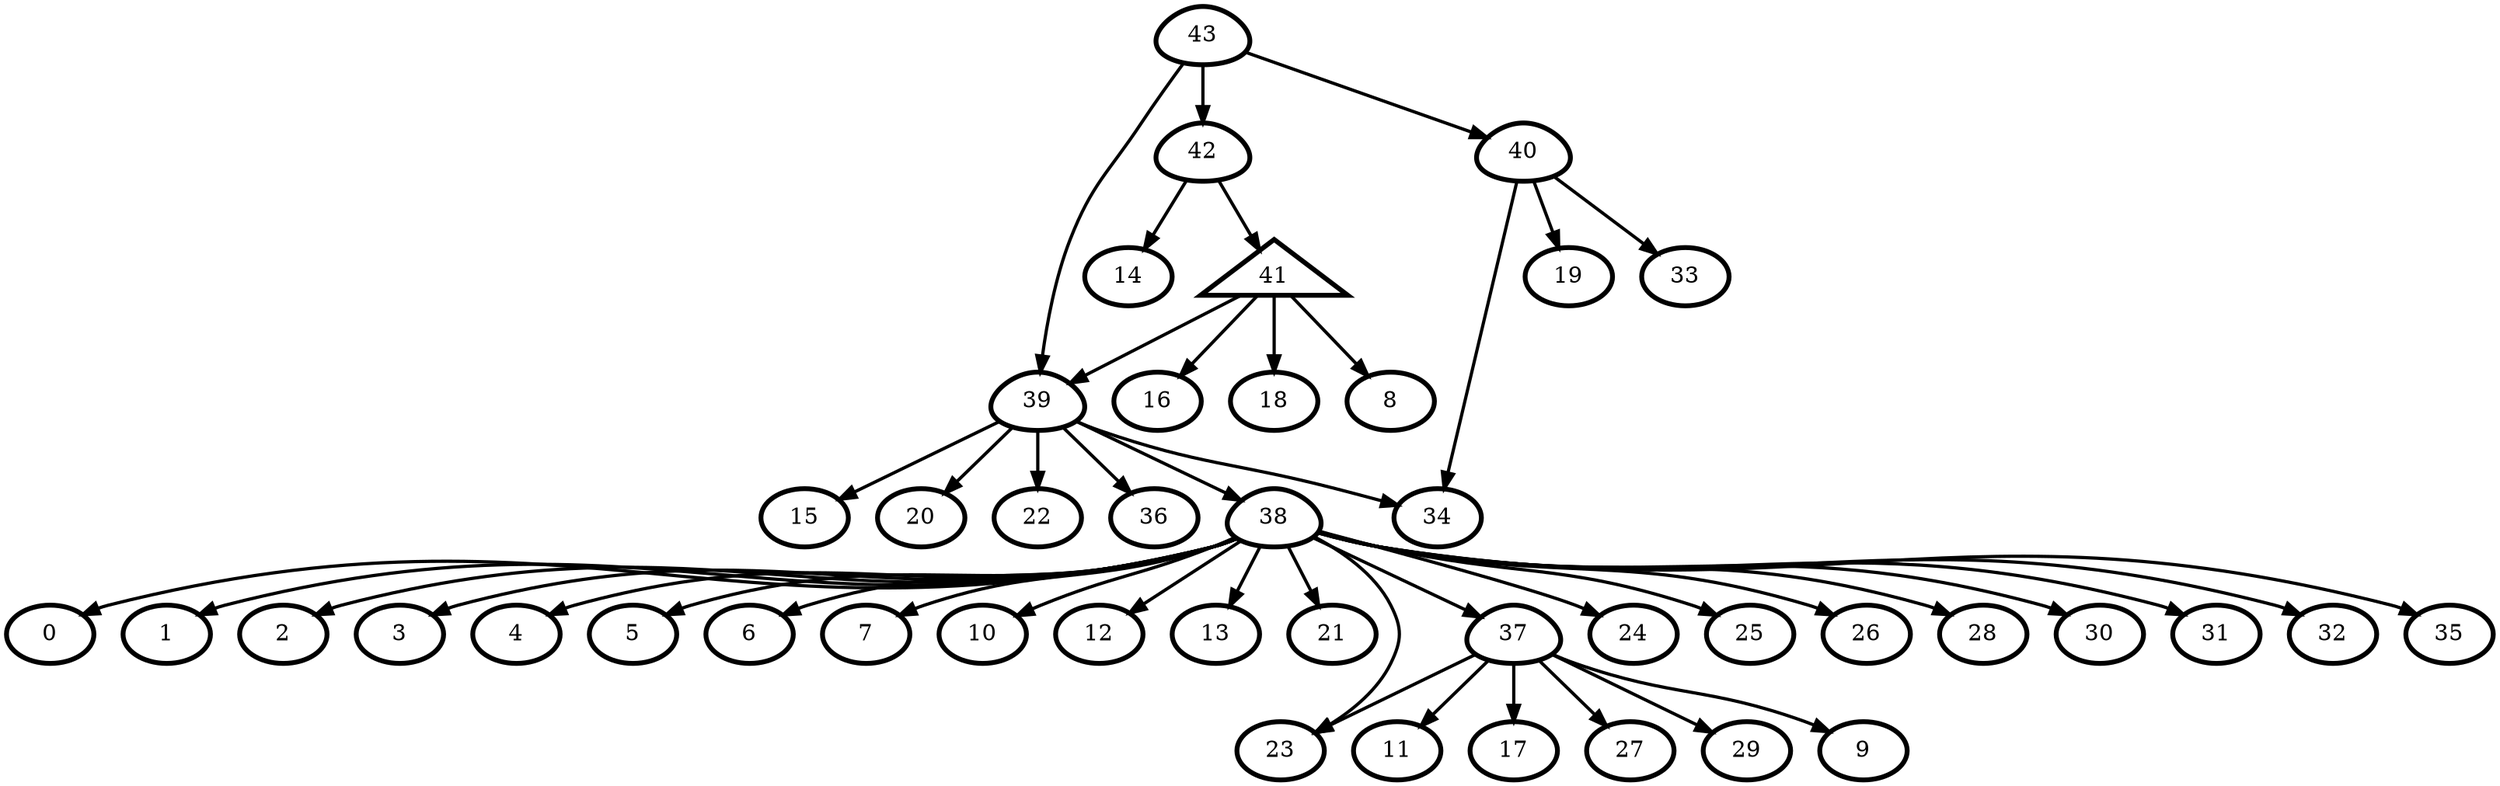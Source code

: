 digraph G {
    0 [penwidth=3,label="0"]
    1 [penwidth=3,label="1"]
    2 [penwidth=3,label="2"]
    3 [penwidth=3,label="3"]
    4 [penwidth=3,label="4"]
    5 [penwidth=3,label="5"]
    6 [penwidth=3,label="6"]
    7 [penwidth=3,label="7"]
    8 [penwidth=3,label="8"]
    9 [penwidth=3,label="9"]
    10 [penwidth=3,label="10"]
    11 [penwidth=3,label="11"]
    12 [penwidth=3,label="12"]
    13 [penwidth=3,label="13"]
    14 [penwidth=3,label="14"]
    15 [penwidth=3,label="15"]
    16 [penwidth=3,label="16"]
    17 [penwidth=3,label="17"]
    18 [penwidth=3,label="18"]
    19 [penwidth=3,label="19"]
    20 [penwidth=3,label="20"]
    21 [penwidth=3,label="21"]
    22 [penwidth=3,label="22"]
    23 [penwidth=3,label="23"]
    24 [penwidth=3,label="24"]
    25 [penwidth=3,label="25"]
    26 [penwidth=3,label="26"]
    27 [penwidth=3,label="27"]
    28 [penwidth=3,label="28"]
    29 [penwidth=3,label="29"]
    30 [penwidth=3,label="30"]
    31 [penwidth=3,label="31"]
    32 [penwidth=3,label="32"]
    33 [penwidth=3,label="33"]
    34 [penwidth=3,label="34"]
    35 [penwidth=3,label="35"]
    36 [penwidth=3,label="36"]
    37 [penwidth=3,label="37",shape = "egg"]
    38 [penwidth=3,label="38",shape = "egg"]
    39 [penwidth=3,label="39",shape = "egg"]
    40 [penwidth=3,label="40",shape = "egg"]
    41 [penwidth=3,label="42",shape = "egg"]
    42 [penwidth=3,label="41",shape = "triangle"]
    43 [penwidth=3,label="43",shape = "egg"]

    37 -> 17 [penwidth=2]
    37 -> 9 [penwidth=2]
    37 -> 27 [penwidth=2]
    37 -> 29 [penwidth=2]
    37 -> 11 [penwidth=2]
    37 -> 23 [penwidth=2]
    38 -> 2 [penwidth=2]
    38 -> 7 [penwidth=2]
    38 -> 6 [penwidth=2]
    38 -> 3 [penwidth=2]
    38 -> 25 [penwidth=2]
    38 -> 24 [penwidth=2]
    38 -> 5 [penwidth=2]
    38 -> 32 [penwidth=2]
    38 -> 21 [penwidth=2]
    38 -> 35 [penwidth=2]
    38 -> 23 [penwidth=2]
    38 -> 4 [penwidth=2]
    38 -> 10 [penwidth=2]
    38 -> 1 [penwidth=2]
    38 -> 26 [penwidth=2]
    38 -> 13 [penwidth=2]
    38 -> 37 [penwidth=2]
    38 -> 12 [penwidth=2]
    38 -> 28 [penwidth=2]
    38 -> 31 [penwidth=2]
    38 -> 0 [penwidth=2]
    38 -> 30 [penwidth=2]
    39 -> 38 [penwidth=2]
    39 -> 34 [penwidth=2]
    39 -> 20 [penwidth=2]
    39 -> 15 [penwidth=2]
    39 -> 22 [penwidth=2]
    39 -> 36 [penwidth=2]
    40 -> 34 [penwidth=2]
    40 -> 19 [penwidth=2]
    40 -> 33 [penwidth=2]
    42 -> 8 [penwidth=2]
    42 -> 18 [penwidth=2]
    42 -> 16 [penwidth=2]
    42 -> 39 [penwidth=2]
    41 -> 14 [penwidth=2]
    41 -> 42 [penwidth=2]
    43 -> 39 [penwidth=2]
    43 -> 41 [penwidth=2]
    43 -> 40 [penwidth=2]
}